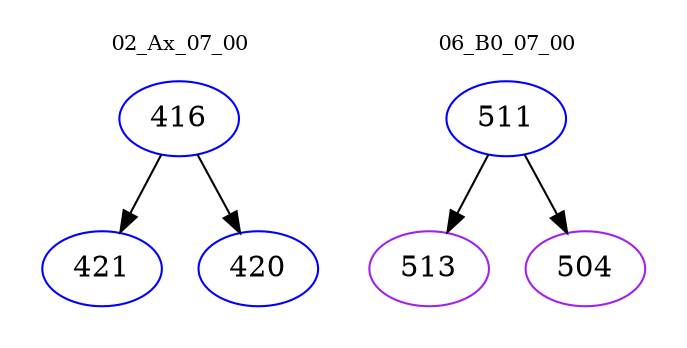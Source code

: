 digraph{
subgraph cluster_0 {
color = white
label = "02_Ax_07_00";
fontsize=10;
T0_416 [label="416", color="blue"]
T0_416 -> T0_421 [color="black"]
T0_421 [label="421", color="blue"]
T0_416 -> T0_420 [color="black"]
T0_420 [label="420", color="blue"]
}
subgraph cluster_1 {
color = white
label = "06_B0_07_00";
fontsize=10;
T1_511 [label="511", color="blue"]
T1_511 -> T1_513 [color="black"]
T1_513 [label="513", color="purple"]
T1_511 -> T1_504 [color="black"]
T1_504 [label="504", color="purple"]
}
}
